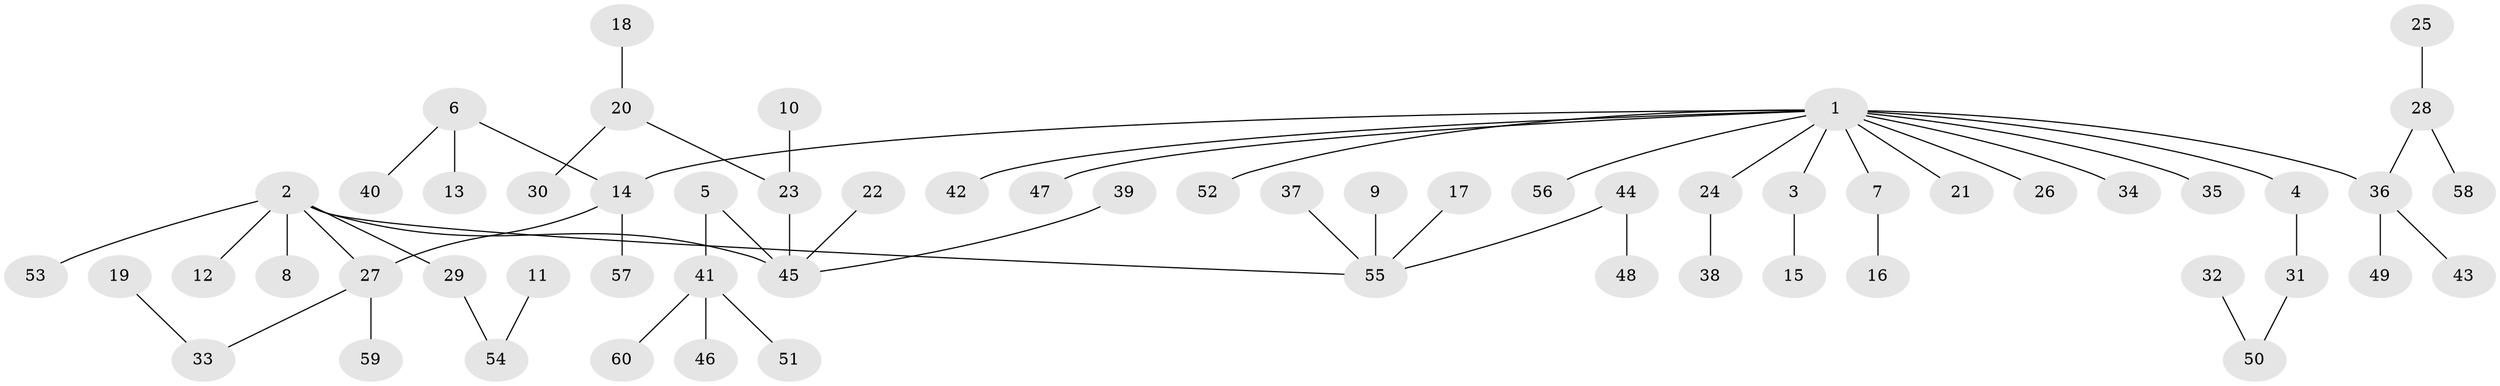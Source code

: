 // original degree distribution, {9: 0.008333333333333333, 5: 0.016666666666666666, 3: 0.13333333333333333, 4: 0.05, 6: 0.025, 2: 0.30833333333333335, 1: 0.4583333333333333}
// Generated by graph-tools (version 1.1) at 2025/26/03/09/25 03:26:28]
// undirected, 60 vertices, 59 edges
graph export_dot {
graph [start="1"]
  node [color=gray90,style=filled];
  1;
  2;
  3;
  4;
  5;
  6;
  7;
  8;
  9;
  10;
  11;
  12;
  13;
  14;
  15;
  16;
  17;
  18;
  19;
  20;
  21;
  22;
  23;
  24;
  25;
  26;
  27;
  28;
  29;
  30;
  31;
  32;
  33;
  34;
  35;
  36;
  37;
  38;
  39;
  40;
  41;
  42;
  43;
  44;
  45;
  46;
  47;
  48;
  49;
  50;
  51;
  52;
  53;
  54;
  55;
  56;
  57;
  58;
  59;
  60;
  1 -- 3 [weight=1.0];
  1 -- 4 [weight=1.0];
  1 -- 7 [weight=1.0];
  1 -- 14 [weight=1.0];
  1 -- 21 [weight=1.0];
  1 -- 24 [weight=1.0];
  1 -- 26 [weight=1.0];
  1 -- 34 [weight=1.0];
  1 -- 35 [weight=1.0];
  1 -- 36 [weight=1.0];
  1 -- 42 [weight=1.0];
  1 -- 47 [weight=1.0];
  1 -- 52 [weight=1.0];
  1 -- 56 [weight=1.0];
  2 -- 8 [weight=1.0];
  2 -- 12 [weight=1.0];
  2 -- 27 [weight=1.0];
  2 -- 29 [weight=1.0];
  2 -- 45 [weight=1.0];
  2 -- 53 [weight=1.0];
  2 -- 55 [weight=1.0];
  3 -- 15 [weight=1.0];
  4 -- 31 [weight=1.0];
  5 -- 41 [weight=1.0];
  5 -- 45 [weight=1.0];
  6 -- 13 [weight=1.0];
  6 -- 14 [weight=1.0];
  6 -- 40 [weight=1.0];
  7 -- 16 [weight=1.0];
  9 -- 55 [weight=1.0];
  10 -- 23 [weight=1.0];
  11 -- 54 [weight=1.0];
  14 -- 27 [weight=1.0];
  14 -- 57 [weight=1.0];
  17 -- 55 [weight=1.0];
  18 -- 20 [weight=1.0];
  19 -- 33 [weight=1.0];
  20 -- 23 [weight=1.0];
  20 -- 30 [weight=1.0];
  22 -- 45 [weight=1.0];
  23 -- 45 [weight=1.0];
  24 -- 38 [weight=1.0];
  25 -- 28 [weight=1.0];
  27 -- 33 [weight=1.0];
  27 -- 59 [weight=1.0];
  28 -- 36 [weight=1.0];
  28 -- 58 [weight=1.0];
  29 -- 54 [weight=1.0];
  31 -- 50 [weight=1.0];
  32 -- 50 [weight=1.0];
  36 -- 43 [weight=1.0];
  36 -- 49 [weight=1.0];
  37 -- 55 [weight=1.0];
  39 -- 45 [weight=1.0];
  41 -- 46 [weight=1.0];
  41 -- 51 [weight=1.0];
  41 -- 60 [weight=1.0];
  44 -- 48 [weight=1.0];
  44 -- 55 [weight=1.0];
}
